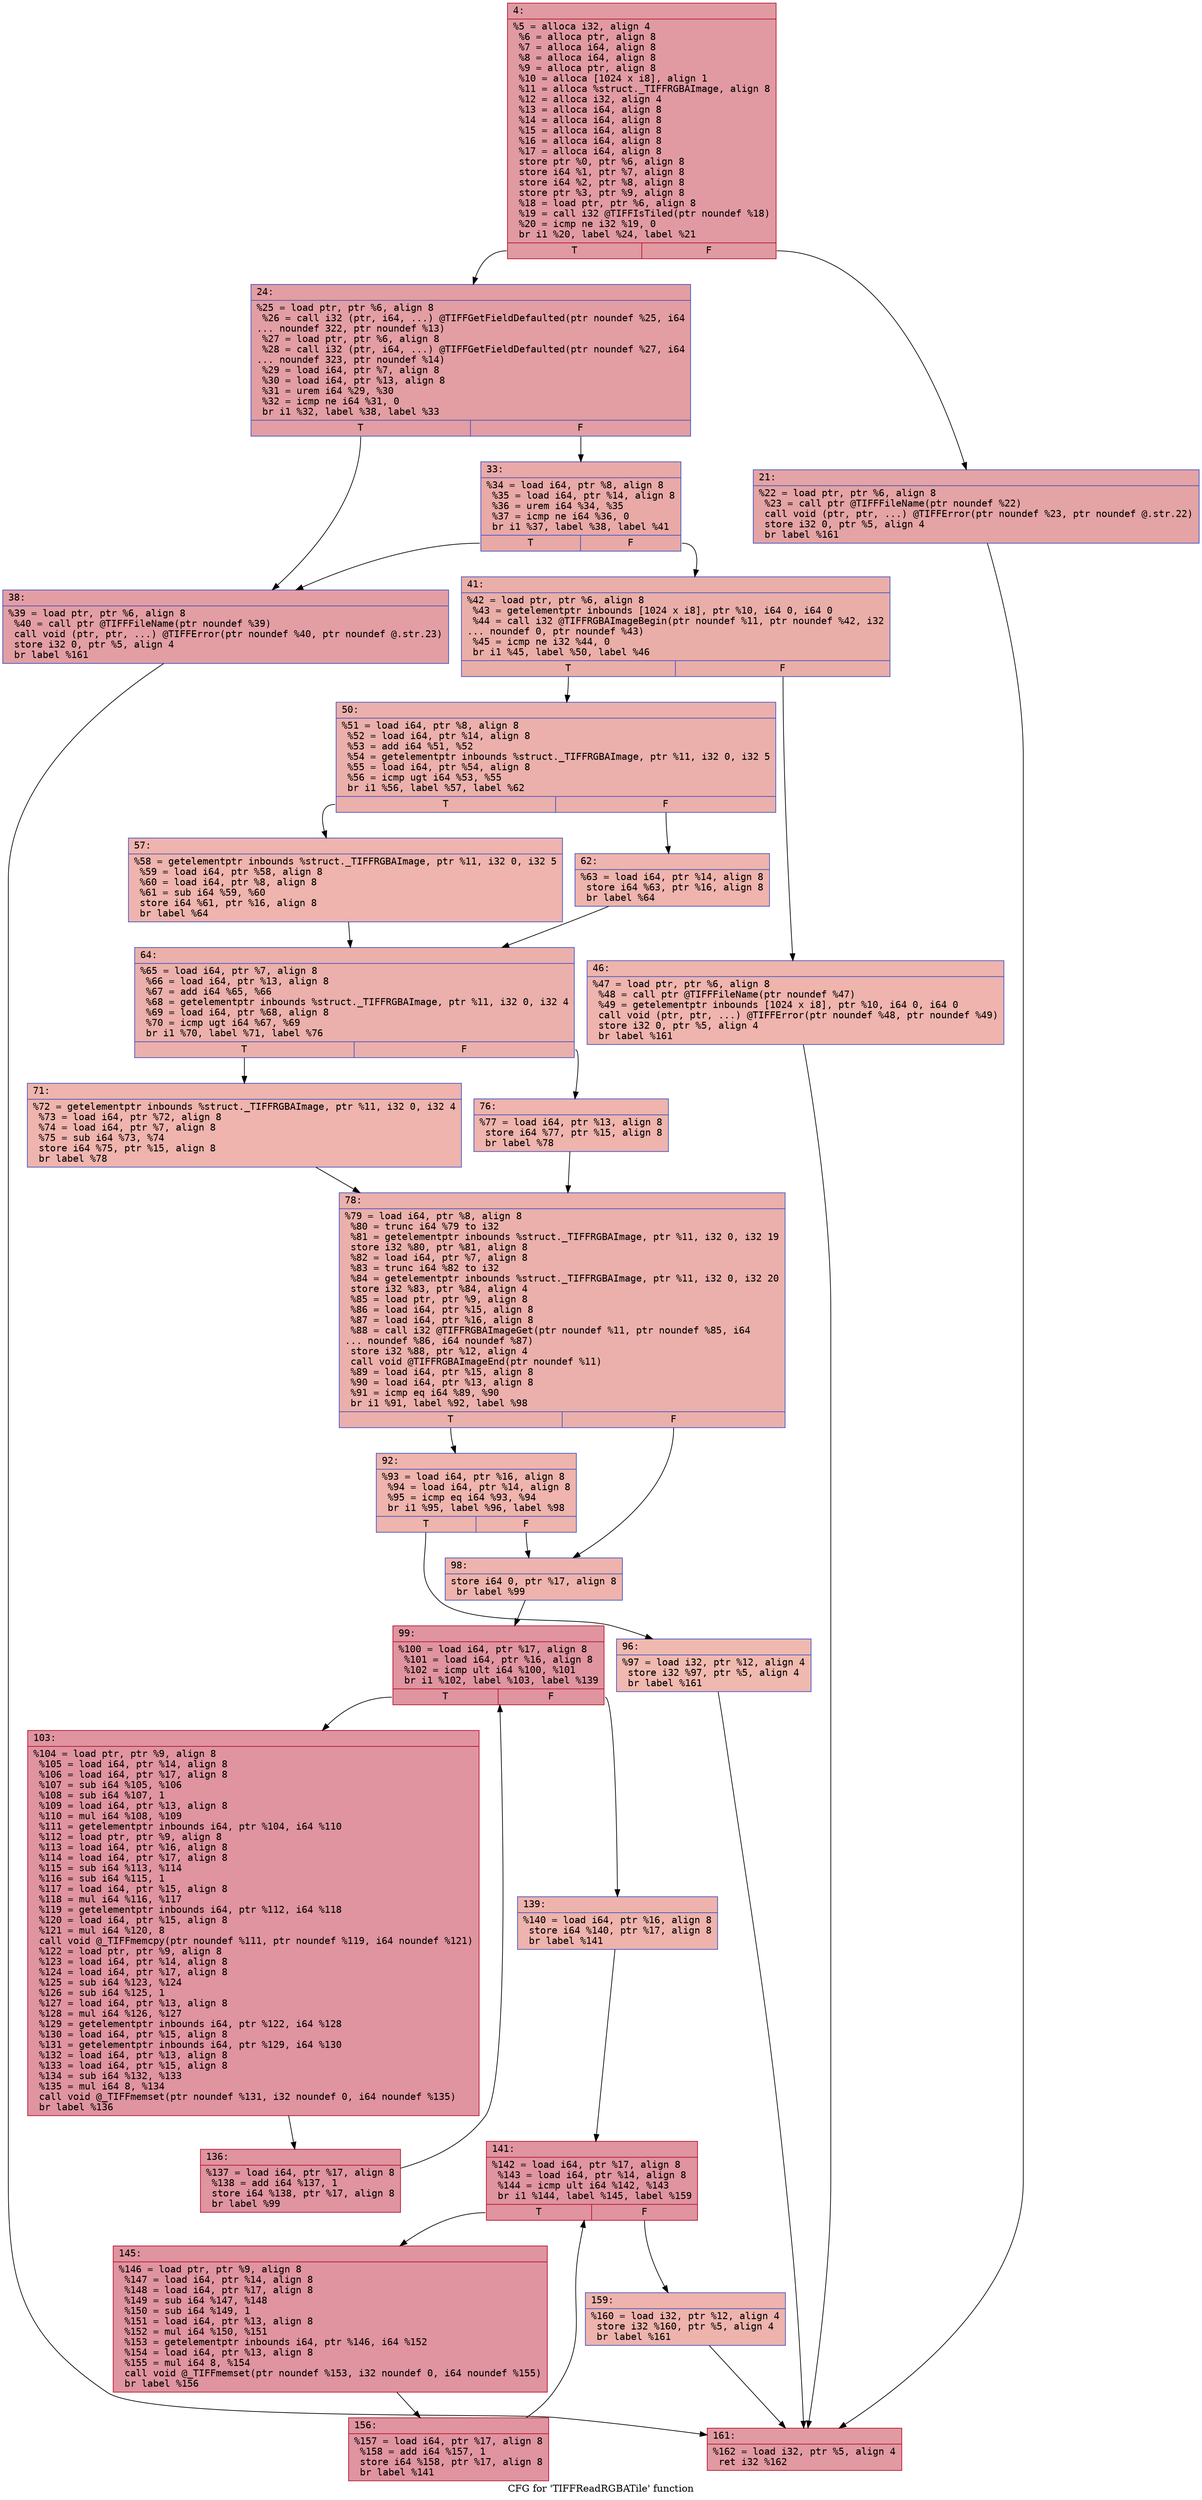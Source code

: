 digraph "CFG for 'TIFFReadRGBATile' function" {
	label="CFG for 'TIFFReadRGBATile' function";

	Node0x600002a2cf00 [shape=record,color="#b70d28ff", style=filled, fillcolor="#bb1b2c70" fontname="Courier",label="{4:\l|  %5 = alloca i32, align 4\l  %6 = alloca ptr, align 8\l  %7 = alloca i64, align 8\l  %8 = alloca i64, align 8\l  %9 = alloca ptr, align 8\l  %10 = alloca [1024 x i8], align 1\l  %11 = alloca %struct._TIFFRGBAImage, align 8\l  %12 = alloca i32, align 4\l  %13 = alloca i64, align 8\l  %14 = alloca i64, align 8\l  %15 = alloca i64, align 8\l  %16 = alloca i64, align 8\l  %17 = alloca i64, align 8\l  store ptr %0, ptr %6, align 8\l  store i64 %1, ptr %7, align 8\l  store i64 %2, ptr %8, align 8\l  store ptr %3, ptr %9, align 8\l  %18 = load ptr, ptr %6, align 8\l  %19 = call i32 @TIFFIsTiled(ptr noundef %18)\l  %20 = icmp ne i32 %19, 0\l  br i1 %20, label %24, label %21\l|{<s0>T|<s1>F}}"];
	Node0x600002a2cf00:s0 -> Node0x600002a2cfa0[tooltip="4 -> 24\nProbability 62.50%" ];
	Node0x600002a2cf00:s1 -> Node0x600002a2cf50[tooltip="4 -> 21\nProbability 37.50%" ];
	Node0x600002a2cf50 [shape=record,color="#3d50c3ff", style=filled, fillcolor="#c32e3170" fontname="Courier",label="{21:\l|  %22 = load ptr, ptr %6, align 8\l  %23 = call ptr @TIFFFileName(ptr noundef %22)\l  call void (ptr, ptr, ...) @TIFFError(ptr noundef %23, ptr noundef @.str.22)\l  store i32 0, ptr %5, align 4\l  br label %161\l}"];
	Node0x600002a2cf50 -> Node0x600002a2d6d0[tooltip="21 -> 161\nProbability 100.00%" ];
	Node0x600002a2cfa0 [shape=record,color="#3d50c3ff", style=filled, fillcolor="#be242e70" fontname="Courier",label="{24:\l|  %25 = load ptr, ptr %6, align 8\l  %26 = call i32 (ptr, i64, ...) @TIFFGetFieldDefaulted(ptr noundef %25, i64\l... noundef 322, ptr noundef %13)\l  %27 = load ptr, ptr %6, align 8\l  %28 = call i32 (ptr, i64, ...) @TIFFGetFieldDefaulted(ptr noundef %27, i64\l... noundef 323, ptr noundef %14)\l  %29 = load i64, ptr %7, align 8\l  %30 = load i64, ptr %13, align 8\l  %31 = urem i64 %29, %30\l  %32 = icmp ne i64 %31, 0\l  br i1 %32, label %38, label %33\l|{<s0>T|<s1>F}}"];
	Node0x600002a2cfa0:s0 -> Node0x600002a2d040[tooltip="24 -> 38\nProbability 62.50%" ];
	Node0x600002a2cfa0:s1 -> Node0x600002a2cff0[tooltip="24 -> 33\nProbability 37.50%" ];
	Node0x600002a2cff0 [shape=record,color="#3d50c3ff", style=filled, fillcolor="#ca3b3770" fontname="Courier",label="{33:\l|  %34 = load i64, ptr %8, align 8\l  %35 = load i64, ptr %14, align 8\l  %36 = urem i64 %34, %35\l  %37 = icmp ne i64 %36, 0\l  br i1 %37, label %38, label %41\l|{<s0>T|<s1>F}}"];
	Node0x600002a2cff0:s0 -> Node0x600002a2d040[tooltip="33 -> 38\nProbability 62.50%" ];
	Node0x600002a2cff0:s1 -> Node0x600002a2d090[tooltip="33 -> 41\nProbability 37.50%" ];
	Node0x600002a2d040 [shape=record,color="#3d50c3ff", style=filled, fillcolor="#be242e70" fontname="Courier",label="{38:\l|  %39 = load ptr, ptr %6, align 8\l  %40 = call ptr @TIFFFileName(ptr noundef %39)\l  call void (ptr, ptr, ...) @TIFFError(ptr noundef %40, ptr noundef @.str.23)\l  store i32 0, ptr %5, align 4\l  br label %161\l}"];
	Node0x600002a2d040 -> Node0x600002a2d6d0[tooltip="38 -> 161\nProbability 100.00%" ];
	Node0x600002a2d090 [shape=record,color="#3d50c3ff", style=filled, fillcolor="#d0473d70" fontname="Courier",label="{41:\l|  %42 = load ptr, ptr %6, align 8\l  %43 = getelementptr inbounds [1024 x i8], ptr %10, i64 0, i64 0\l  %44 = call i32 @TIFFRGBAImageBegin(ptr noundef %11, ptr noundef %42, i32\l... noundef 0, ptr noundef %43)\l  %45 = icmp ne i32 %44, 0\l  br i1 %45, label %50, label %46\l|{<s0>T|<s1>F}}"];
	Node0x600002a2d090:s0 -> Node0x600002a2d130[tooltip="41 -> 50\nProbability 62.50%" ];
	Node0x600002a2d090:s1 -> Node0x600002a2d0e0[tooltip="41 -> 46\nProbability 37.50%" ];
	Node0x600002a2d0e0 [shape=record,color="#3d50c3ff", style=filled, fillcolor="#d8564670" fontname="Courier",label="{46:\l|  %47 = load ptr, ptr %6, align 8\l  %48 = call ptr @TIFFFileName(ptr noundef %47)\l  %49 = getelementptr inbounds [1024 x i8], ptr %10, i64 0, i64 0\l  call void (ptr, ptr, ...) @TIFFError(ptr noundef %48, ptr noundef %49)\l  store i32 0, ptr %5, align 4\l  br label %161\l}"];
	Node0x600002a2d0e0 -> Node0x600002a2d6d0[tooltip="46 -> 161\nProbability 100.00%" ];
	Node0x600002a2d130 [shape=record,color="#3d50c3ff", style=filled, fillcolor="#d24b4070" fontname="Courier",label="{50:\l|  %51 = load i64, ptr %8, align 8\l  %52 = load i64, ptr %14, align 8\l  %53 = add i64 %51, %52\l  %54 = getelementptr inbounds %struct._TIFFRGBAImage, ptr %11, i32 0, i32 5\l  %55 = load i64, ptr %54, align 8\l  %56 = icmp ugt i64 %53, %55\l  br i1 %56, label %57, label %62\l|{<s0>T|<s1>F}}"];
	Node0x600002a2d130:s0 -> Node0x600002a2d180[tooltip="50 -> 57\nProbability 50.00%" ];
	Node0x600002a2d130:s1 -> Node0x600002a2d1d0[tooltip="50 -> 62\nProbability 50.00%" ];
	Node0x600002a2d180 [shape=record,color="#3d50c3ff", style=filled, fillcolor="#d8564670" fontname="Courier",label="{57:\l|  %58 = getelementptr inbounds %struct._TIFFRGBAImage, ptr %11, i32 0, i32 5\l  %59 = load i64, ptr %58, align 8\l  %60 = load i64, ptr %8, align 8\l  %61 = sub i64 %59, %60\l  store i64 %61, ptr %16, align 8\l  br label %64\l}"];
	Node0x600002a2d180 -> Node0x600002a2d220[tooltip="57 -> 64\nProbability 100.00%" ];
	Node0x600002a2d1d0 [shape=record,color="#3d50c3ff", style=filled, fillcolor="#d8564670" fontname="Courier",label="{62:\l|  %63 = load i64, ptr %14, align 8\l  store i64 %63, ptr %16, align 8\l  br label %64\l}"];
	Node0x600002a2d1d0 -> Node0x600002a2d220[tooltip="62 -> 64\nProbability 100.00%" ];
	Node0x600002a2d220 [shape=record,color="#3d50c3ff", style=filled, fillcolor="#d24b4070" fontname="Courier",label="{64:\l|  %65 = load i64, ptr %7, align 8\l  %66 = load i64, ptr %13, align 8\l  %67 = add i64 %65, %66\l  %68 = getelementptr inbounds %struct._TIFFRGBAImage, ptr %11, i32 0, i32 4\l  %69 = load i64, ptr %68, align 8\l  %70 = icmp ugt i64 %67, %69\l  br i1 %70, label %71, label %76\l|{<s0>T|<s1>F}}"];
	Node0x600002a2d220:s0 -> Node0x600002a2d270[tooltip="64 -> 71\nProbability 50.00%" ];
	Node0x600002a2d220:s1 -> Node0x600002a2d2c0[tooltip="64 -> 76\nProbability 50.00%" ];
	Node0x600002a2d270 [shape=record,color="#3d50c3ff", style=filled, fillcolor="#d8564670" fontname="Courier",label="{71:\l|  %72 = getelementptr inbounds %struct._TIFFRGBAImage, ptr %11, i32 0, i32 4\l  %73 = load i64, ptr %72, align 8\l  %74 = load i64, ptr %7, align 8\l  %75 = sub i64 %73, %74\l  store i64 %75, ptr %15, align 8\l  br label %78\l}"];
	Node0x600002a2d270 -> Node0x600002a2d310[tooltip="71 -> 78\nProbability 100.00%" ];
	Node0x600002a2d2c0 [shape=record,color="#3d50c3ff", style=filled, fillcolor="#d8564670" fontname="Courier",label="{76:\l|  %77 = load i64, ptr %13, align 8\l  store i64 %77, ptr %15, align 8\l  br label %78\l}"];
	Node0x600002a2d2c0 -> Node0x600002a2d310[tooltip="76 -> 78\nProbability 100.00%" ];
	Node0x600002a2d310 [shape=record,color="#3d50c3ff", style=filled, fillcolor="#d24b4070" fontname="Courier",label="{78:\l|  %79 = load i64, ptr %8, align 8\l  %80 = trunc i64 %79 to i32\l  %81 = getelementptr inbounds %struct._TIFFRGBAImage, ptr %11, i32 0, i32 19\l  store i32 %80, ptr %81, align 8\l  %82 = load i64, ptr %7, align 8\l  %83 = trunc i64 %82 to i32\l  %84 = getelementptr inbounds %struct._TIFFRGBAImage, ptr %11, i32 0, i32 20\l  store i32 %83, ptr %84, align 4\l  %85 = load ptr, ptr %9, align 8\l  %86 = load i64, ptr %15, align 8\l  %87 = load i64, ptr %16, align 8\l  %88 = call i32 @TIFFRGBAImageGet(ptr noundef %11, ptr noundef %85, i64\l... noundef %86, i64 noundef %87)\l  store i32 %88, ptr %12, align 4\l  call void @TIFFRGBAImageEnd(ptr noundef %11)\l  %89 = load i64, ptr %15, align 8\l  %90 = load i64, ptr %13, align 8\l  %91 = icmp eq i64 %89, %90\l  br i1 %91, label %92, label %98\l|{<s0>T|<s1>F}}"];
	Node0x600002a2d310:s0 -> Node0x600002a2d360[tooltip="78 -> 92\nProbability 50.00%" ];
	Node0x600002a2d310:s1 -> Node0x600002a2d400[tooltip="78 -> 98\nProbability 50.00%" ];
	Node0x600002a2d360 [shape=record,color="#3d50c3ff", style=filled, fillcolor="#d8564670" fontname="Courier",label="{92:\l|  %93 = load i64, ptr %16, align 8\l  %94 = load i64, ptr %14, align 8\l  %95 = icmp eq i64 %93, %94\l  br i1 %95, label %96, label %98\l|{<s0>T|<s1>F}}"];
	Node0x600002a2d360:s0 -> Node0x600002a2d3b0[tooltip="92 -> 96\nProbability 50.00%" ];
	Node0x600002a2d360:s1 -> Node0x600002a2d400[tooltip="92 -> 98\nProbability 50.00%" ];
	Node0x600002a2d3b0 [shape=record,color="#3d50c3ff", style=filled, fillcolor="#de614d70" fontname="Courier",label="{96:\l|  %97 = load i32, ptr %12, align 4\l  store i32 %97, ptr %5, align 4\l  br label %161\l}"];
	Node0x600002a2d3b0 -> Node0x600002a2d6d0[tooltip="96 -> 161\nProbability 100.00%" ];
	Node0x600002a2d400 [shape=record,color="#3d50c3ff", style=filled, fillcolor="#d6524470" fontname="Courier",label="{98:\l|  store i64 0, ptr %17, align 8\l  br label %99\l}"];
	Node0x600002a2d400 -> Node0x600002a2d450[tooltip="98 -> 99\nProbability 100.00%" ];
	Node0x600002a2d450 [shape=record,color="#b70d28ff", style=filled, fillcolor="#b70d2870" fontname="Courier",label="{99:\l|  %100 = load i64, ptr %17, align 8\l  %101 = load i64, ptr %16, align 8\l  %102 = icmp ult i64 %100, %101\l  br i1 %102, label %103, label %139\l|{<s0>T|<s1>F}}"];
	Node0x600002a2d450:s0 -> Node0x600002a2d4a0[tooltip="99 -> 103\nProbability 96.88%" ];
	Node0x600002a2d450:s1 -> Node0x600002a2d540[tooltip="99 -> 139\nProbability 3.12%" ];
	Node0x600002a2d4a0 [shape=record,color="#b70d28ff", style=filled, fillcolor="#b70d2870" fontname="Courier",label="{103:\l|  %104 = load ptr, ptr %9, align 8\l  %105 = load i64, ptr %14, align 8\l  %106 = load i64, ptr %17, align 8\l  %107 = sub i64 %105, %106\l  %108 = sub i64 %107, 1\l  %109 = load i64, ptr %13, align 8\l  %110 = mul i64 %108, %109\l  %111 = getelementptr inbounds i64, ptr %104, i64 %110\l  %112 = load ptr, ptr %9, align 8\l  %113 = load i64, ptr %16, align 8\l  %114 = load i64, ptr %17, align 8\l  %115 = sub i64 %113, %114\l  %116 = sub i64 %115, 1\l  %117 = load i64, ptr %15, align 8\l  %118 = mul i64 %116, %117\l  %119 = getelementptr inbounds i64, ptr %112, i64 %118\l  %120 = load i64, ptr %15, align 8\l  %121 = mul i64 %120, 8\l  call void @_TIFFmemcpy(ptr noundef %111, ptr noundef %119, i64 noundef %121)\l  %122 = load ptr, ptr %9, align 8\l  %123 = load i64, ptr %14, align 8\l  %124 = load i64, ptr %17, align 8\l  %125 = sub i64 %123, %124\l  %126 = sub i64 %125, 1\l  %127 = load i64, ptr %13, align 8\l  %128 = mul i64 %126, %127\l  %129 = getelementptr inbounds i64, ptr %122, i64 %128\l  %130 = load i64, ptr %15, align 8\l  %131 = getelementptr inbounds i64, ptr %129, i64 %130\l  %132 = load i64, ptr %13, align 8\l  %133 = load i64, ptr %15, align 8\l  %134 = sub i64 %132, %133\l  %135 = mul i64 8, %134\l  call void @_TIFFmemset(ptr noundef %131, i32 noundef 0, i64 noundef %135)\l  br label %136\l}"];
	Node0x600002a2d4a0 -> Node0x600002a2d4f0[tooltip="103 -> 136\nProbability 100.00%" ];
	Node0x600002a2d4f0 [shape=record,color="#b70d28ff", style=filled, fillcolor="#b70d2870" fontname="Courier",label="{136:\l|  %137 = load i64, ptr %17, align 8\l  %138 = add i64 %137, 1\l  store i64 %138, ptr %17, align 8\l  br label %99\l}"];
	Node0x600002a2d4f0 -> Node0x600002a2d450[tooltip="136 -> 99\nProbability 100.00%" ];
	Node0x600002a2d540 [shape=record,color="#3d50c3ff", style=filled, fillcolor="#d6524470" fontname="Courier",label="{139:\l|  %140 = load i64, ptr %16, align 8\l  store i64 %140, ptr %17, align 8\l  br label %141\l}"];
	Node0x600002a2d540 -> Node0x600002a2d590[tooltip="139 -> 141\nProbability 100.00%" ];
	Node0x600002a2d590 [shape=record,color="#b70d28ff", style=filled, fillcolor="#b70d2870" fontname="Courier",label="{141:\l|  %142 = load i64, ptr %17, align 8\l  %143 = load i64, ptr %14, align 8\l  %144 = icmp ult i64 %142, %143\l  br i1 %144, label %145, label %159\l|{<s0>T|<s1>F}}"];
	Node0x600002a2d590:s0 -> Node0x600002a2d5e0[tooltip="141 -> 145\nProbability 96.88%" ];
	Node0x600002a2d590:s1 -> Node0x600002a2d680[tooltip="141 -> 159\nProbability 3.12%" ];
	Node0x600002a2d5e0 [shape=record,color="#b70d28ff", style=filled, fillcolor="#b70d2870" fontname="Courier",label="{145:\l|  %146 = load ptr, ptr %9, align 8\l  %147 = load i64, ptr %14, align 8\l  %148 = load i64, ptr %17, align 8\l  %149 = sub i64 %147, %148\l  %150 = sub i64 %149, 1\l  %151 = load i64, ptr %13, align 8\l  %152 = mul i64 %150, %151\l  %153 = getelementptr inbounds i64, ptr %146, i64 %152\l  %154 = load i64, ptr %13, align 8\l  %155 = mul i64 8, %154\l  call void @_TIFFmemset(ptr noundef %153, i32 noundef 0, i64 noundef %155)\l  br label %156\l}"];
	Node0x600002a2d5e0 -> Node0x600002a2d630[tooltip="145 -> 156\nProbability 100.00%" ];
	Node0x600002a2d630 [shape=record,color="#b70d28ff", style=filled, fillcolor="#b70d2870" fontname="Courier",label="{156:\l|  %157 = load i64, ptr %17, align 8\l  %158 = add i64 %157, 1\l  store i64 %158, ptr %17, align 8\l  br label %141\l}"];
	Node0x600002a2d630 -> Node0x600002a2d590[tooltip="156 -> 141\nProbability 100.00%" ];
	Node0x600002a2d680 [shape=record,color="#3d50c3ff", style=filled, fillcolor="#d6524470" fontname="Courier",label="{159:\l|  %160 = load i32, ptr %12, align 4\l  store i32 %160, ptr %5, align 4\l  br label %161\l}"];
	Node0x600002a2d680 -> Node0x600002a2d6d0[tooltip="159 -> 161\nProbability 100.00%" ];
	Node0x600002a2d6d0 [shape=record,color="#b70d28ff", style=filled, fillcolor="#bb1b2c70" fontname="Courier",label="{161:\l|  %162 = load i32, ptr %5, align 4\l  ret i32 %162\l}"];
}
